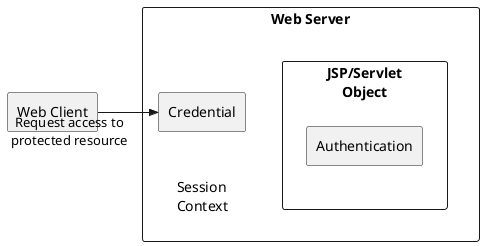 @startuml

left to right direction
skinparam monochrome true
skinparam linetype ortho

rectangle wc as "Web Client"

rectangle ws as "Web Server" {
    rectangle cred as "Credential"

    rectangle jsp as "JSP/Servlet\nObject" {
        rectangle foo as "Authentication"
    }

    label "Session\nContext"

    ' force jsp to the right
    cred -[hidden]- jsp
}

wc -->> cred : Request access to\nprotected resource

@enduml
